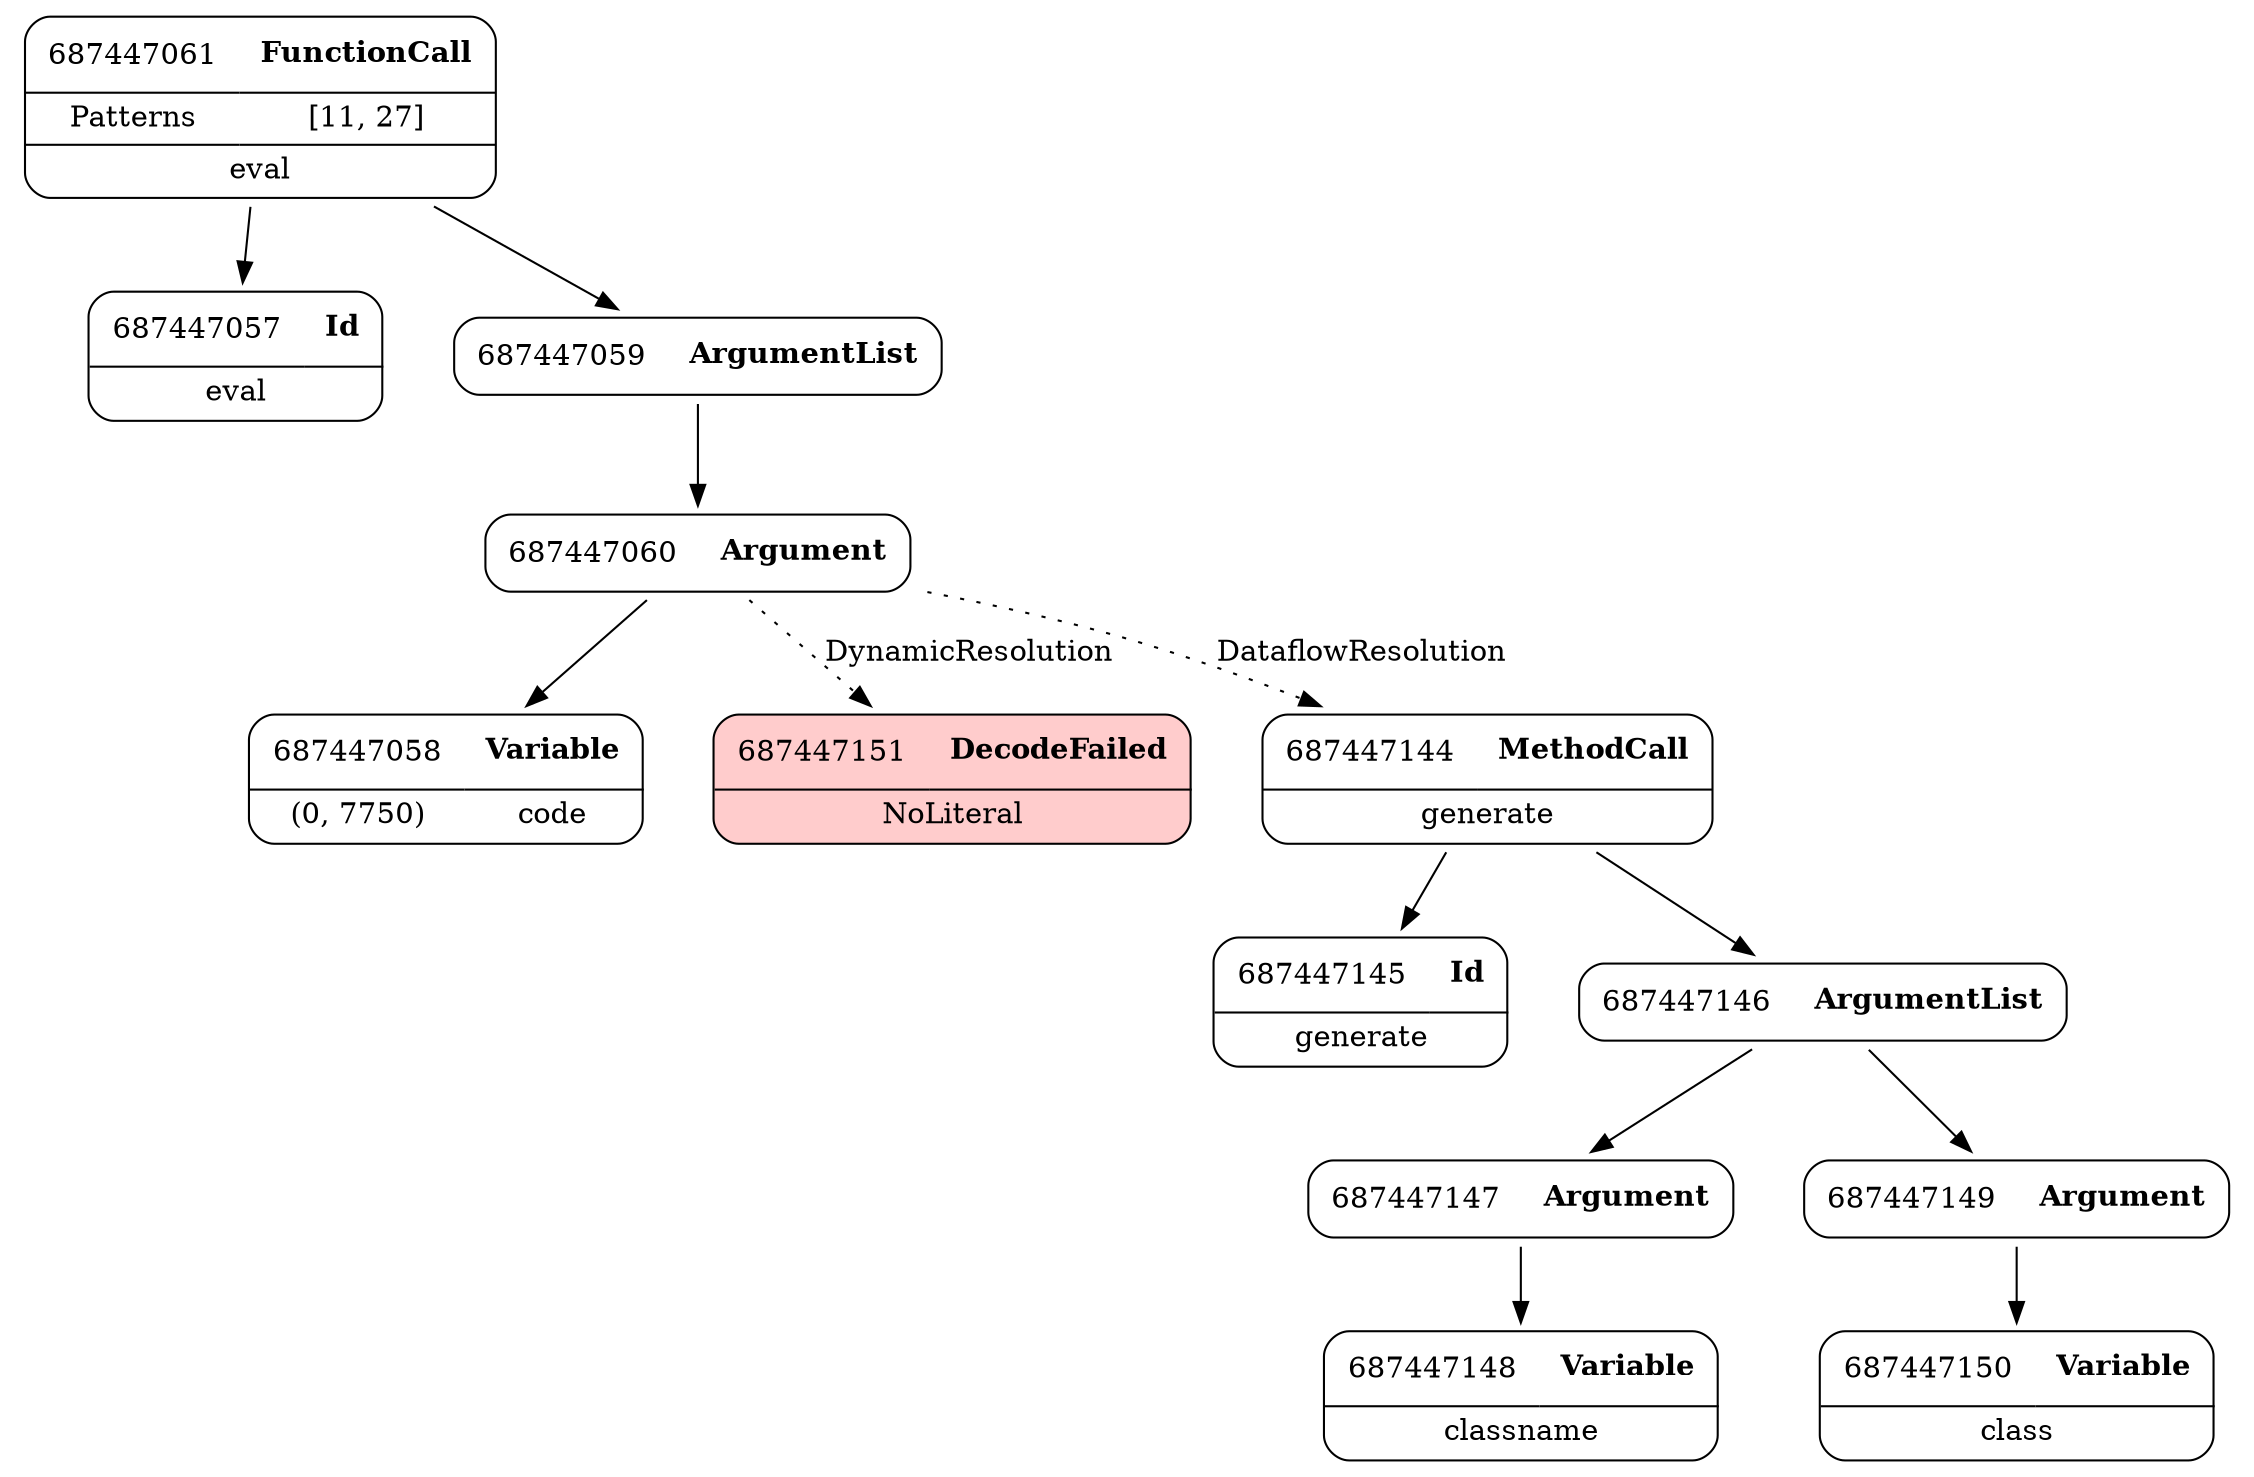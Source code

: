 digraph ast {
node [shape=none];
687447057 [label=<<TABLE border='1' cellspacing='0' cellpadding='10' style='rounded' ><TR><TD border='0'>687447057</TD><TD border='0'><B>Id</B></TD></TR><HR/><TR><TD border='0' cellpadding='5' colspan='2'>eval</TD></TR></TABLE>>];
687447059 [label=<<TABLE border='1' cellspacing='0' cellpadding='10' style='rounded' ><TR><TD border='0'>687447059</TD><TD border='0'><B>ArgumentList</B></TD></TR></TABLE>>];
687447059 -> 687447060 [weight=2];
687447058 [label=<<TABLE border='1' cellspacing='0' cellpadding='10' style='rounded' ><TR><TD border='0'>687447058</TD><TD border='0'><B>Variable</B></TD></TR><HR/><TR><TD border='0' cellpadding='5'>(0, 7750)</TD><TD border='0' cellpadding='5'>code</TD></TR></TABLE>>];
687447061 [label=<<TABLE border='1' cellspacing='0' cellpadding='10' style='rounded' ><TR><TD border='0'>687447061</TD><TD border='0'><B>FunctionCall</B></TD></TR><HR/><TR><TD border='0' cellpadding='5'>Patterns</TD><TD border='0' cellpadding='5'>[11, 27]</TD></TR><HR/><TR><TD border='0' cellpadding='5' colspan='2'>eval</TD></TR></TABLE>>];
687447061 -> 687447057 [weight=2];
687447061 -> 687447059 [weight=2];
687447060 [label=<<TABLE border='1' cellspacing='0' cellpadding='10' style='rounded' ><TR><TD border='0'>687447060</TD><TD border='0'><B>Argument</B></TD></TR></TABLE>>];
687447060 -> 687447058 [weight=2];
687447060 -> 687447151 [style=dotted,label=DynamicResolution];
687447060 -> 687447144 [style=dotted,label=DataflowResolution];
687447145 [label=<<TABLE border='1' cellspacing='0' cellpadding='10' style='rounded' ><TR><TD border='0'>687447145</TD><TD border='0'><B>Id</B></TD></TR><HR/><TR><TD border='0' cellpadding='5' colspan='2'>generate</TD></TR></TABLE>>];
687447144 [label=<<TABLE border='1' cellspacing='0' cellpadding='10' style='rounded' ><TR><TD border='0'>687447144</TD><TD border='0'><B>MethodCall</B></TD></TR><HR/><TR><TD border='0' cellpadding='5' colspan='2'>generate</TD></TR></TABLE>>];
687447144 -> 687447145 [weight=2];
687447144 -> 687447146 [weight=2];
687447147 [label=<<TABLE border='1' cellspacing='0' cellpadding='10' style='rounded' ><TR><TD border='0'>687447147</TD><TD border='0'><B>Argument</B></TD></TR></TABLE>>];
687447147 -> 687447148 [weight=2];
687447146 [label=<<TABLE border='1' cellspacing='0' cellpadding='10' style='rounded' ><TR><TD border='0'>687447146</TD><TD border='0'><B>ArgumentList</B></TD></TR></TABLE>>];
687447146 -> 687447147 [weight=2];
687447146 -> 687447149 [weight=2];
687447149 [label=<<TABLE border='1' cellspacing='0' cellpadding='10' style='rounded' ><TR><TD border='0'>687447149</TD><TD border='0'><B>Argument</B></TD></TR></TABLE>>];
687447149 -> 687447150 [weight=2];
687447148 [label=<<TABLE border='1' cellspacing='0' cellpadding='10' style='rounded' ><TR><TD border='0'>687447148</TD><TD border='0'><B>Variable</B></TD></TR><HR/><TR><TD border='0' cellpadding='5' colspan='2'>classname</TD></TR></TABLE>>];
687447151 [label=<<TABLE border='1' cellspacing='0' cellpadding='10' style='rounded' bgcolor='#FFCCCC' ><TR><TD border='0'>687447151</TD><TD border='0'><B>DecodeFailed</B></TD></TR><HR/><TR><TD border='0' cellpadding='5' colspan='2'>NoLiteral</TD></TR></TABLE>>];
687447150 [label=<<TABLE border='1' cellspacing='0' cellpadding='10' style='rounded' ><TR><TD border='0'>687447150</TD><TD border='0'><B>Variable</B></TD></TR><HR/><TR><TD border='0' cellpadding='5' colspan='2'>class</TD></TR></TABLE>>];
}
